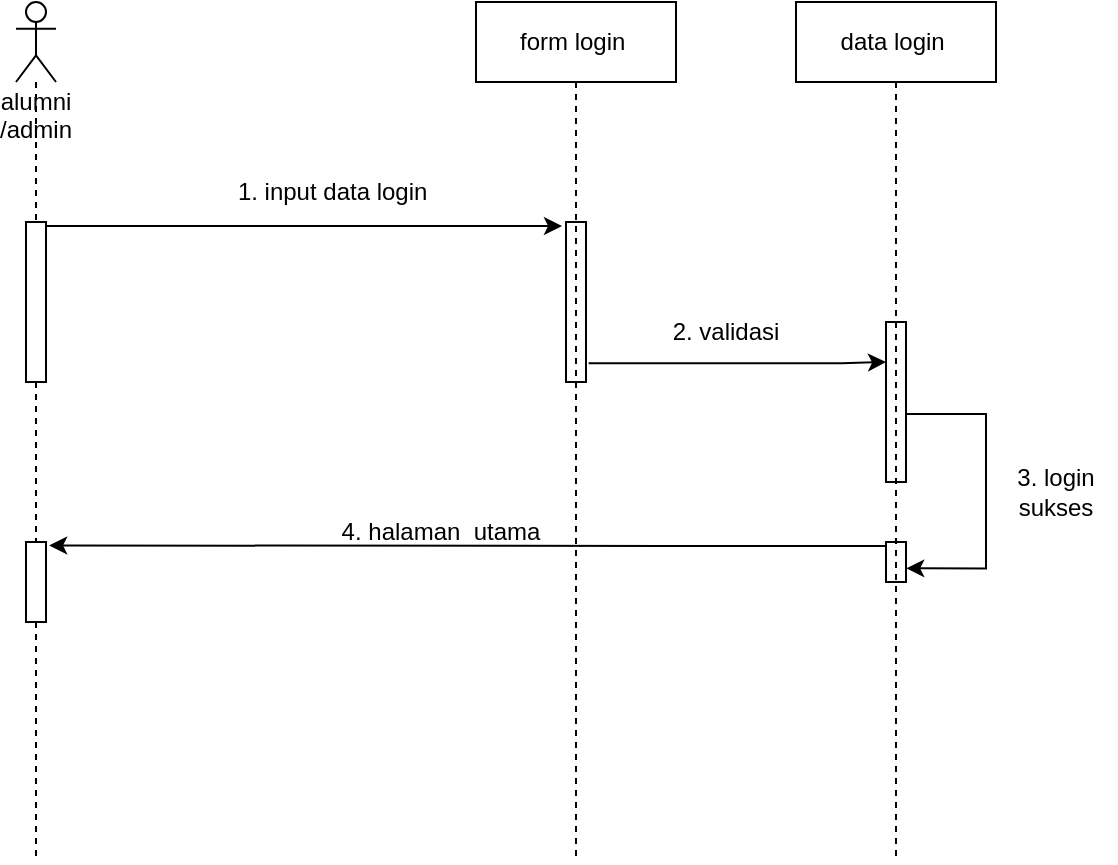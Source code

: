<mxfile version="20.0.4" type="github">
  <diagram id="IU8xrknCbxoS3MElJnr0" name="Page-1">
    <mxGraphModel dx="828" dy="483" grid="1" gridSize="10" guides="1" tooltips="1" connect="1" arrows="1" fold="1" page="1" pageScale="1" pageWidth="850" pageHeight="1100" math="0" shadow="0">
      <root>
        <mxCell id="0" />
        <mxCell id="1" parent="0" />
        <mxCell id="XHELWwouJJqFz9ElyGaS-5" value="alumni /admin" style="shape=umlLifeline;participant=umlActor;perimeter=lifelinePerimeter;whiteSpace=wrap;html=1;container=1;collapsible=0;recursiveResize=0;verticalAlign=top;spacingTop=36;outlineConnect=0;" vertex="1" parent="1">
          <mxGeometry x="115" y="170" width="20" height="430" as="geometry" />
        </mxCell>
        <mxCell id="jsvPGye7oXgWOegGbczx-11" value="" style="edgeStyle=orthogonalEdgeStyle;rounded=0;orthogonalLoop=1;jettySize=auto;html=1;entryX=-0.2;entryY=0.025;entryDx=0;entryDy=0;entryPerimeter=0;" parent="1" source="jsvPGye7oXgWOegGbczx-3" target="jsvPGye7oXgWOegGbczx-6" edge="1">
          <mxGeometry relative="1" as="geometry">
            <mxPoint x="210" y="320" as="targetPoint" />
            <Array as="points">
              <mxPoint x="190" y="282" />
              <mxPoint x="190" y="282" />
            </Array>
          </mxGeometry>
        </mxCell>
        <mxCell id="jsvPGye7oXgWOegGbczx-3" value="" style="html=1;points=[];perimeter=orthogonalPerimeter;" parent="1" vertex="1">
          <mxGeometry x="120" y="280" width="10" height="80" as="geometry" />
        </mxCell>
        <mxCell id="jsvPGye7oXgWOegGbczx-19" value="" style="edgeStyle=orthogonalEdgeStyle;rounded=0;orthogonalLoop=1;jettySize=auto;html=1;exitX=1.133;exitY=0.883;exitDx=0;exitDy=0;exitPerimeter=0;" parent="1" source="jsvPGye7oXgWOegGbczx-6" edge="1">
          <mxGeometry relative="1" as="geometry">
            <mxPoint x="380" y="350" as="sourcePoint" />
            <mxPoint x="550" y="350" as="targetPoint" />
            <Array as="points">
              <mxPoint x="528" y="351" />
            </Array>
          </mxGeometry>
        </mxCell>
        <mxCell id="jsvPGye7oXgWOegGbczx-6" value="" style="html=1;points=[];perimeter=orthogonalPerimeter;" parent="1" vertex="1">
          <mxGeometry x="390" y="280" width="10" height="80" as="geometry" />
        </mxCell>
        <mxCell id="XHELWwouJJqFz9ElyGaS-2" value="" style="edgeStyle=orthogonalEdgeStyle;rounded=0;orthogonalLoop=1;jettySize=auto;html=1;entryX=1.012;entryY=0.659;entryDx=0;entryDy=0;entryPerimeter=0;" edge="1" parent="1" target="jsvPGye7oXgWOegGbczx-9">
          <mxGeometry relative="1" as="geometry">
            <mxPoint x="560" y="376" as="sourcePoint" />
            <mxPoint x="585.0" y="370" as="targetPoint" />
            <Array as="points">
              <mxPoint x="600" y="376" />
              <mxPoint x="600" y="453" />
            </Array>
          </mxGeometry>
        </mxCell>
        <mxCell id="jsvPGye7oXgWOegGbczx-7" value="" style="html=1;points=[];perimeter=orthogonalPerimeter;" parent="1" vertex="1">
          <mxGeometry x="550" y="330" width="10" height="80" as="geometry" />
        </mxCell>
        <mxCell id="jsvPGye7oXgWOegGbczx-8" value="" style="html=1;points=[];perimeter=orthogonalPerimeter;" parent="1" vertex="1">
          <mxGeometry x="120" y="440" width="10" height="40" as="geometry" />
        </mxCell>
        <mxCell id="jsvPGye7oXgWOegGbczx-17" value="" style="edgeStyle=orthogonalEdgeStyle;rounded=0;orthogonalLoop=1;jettySize=auto;html=1;entryX=1.157;entryY=0.043;entryDx=0;entryDy=0;entryPerimeter=0;" parent="1" source="jsvPGye7oXgWOegGbczx-9" target="jsvPGye7oXgWOegGbczx-8" edge="1">
          <mxGeometry relative="1" as="geometry">
            <mxPoint x="525" y="450" as="targetPoint" />
            <Array as="points">
              <mxPoint x="440" y="442" />
              <mxPoint x="440" y="442" />
            </Array>
          </mxGeometry>
        </mxCell>
        <mxCell id="jsvPGye7oXgWOegGbczx-9" value="" style="html=1;points=[];perimeter=orthogonalPerimeter;" parent="1" vertex="1">
          <mxGeometry x="550" y="440" width="10" height="20" as="geometry" />
        </mxCell>
        <mxCell id="XHELWwouJJqFz9ElyGaS-3" value="form login&amp;nbsp;" style="shape=umlLifeline;perimeter=lifelinePerimeter;whiteSpace=wrap;html=1;container=1;collapsible=0;recursiveResize=0;outlineConnect=0;" vertex="1" parent="1">
          <mxGeometry x="345" y="170" width="100" height="430" as="geometry" />
        </mxCell>
        <mxCell id="XHELWwouJJqFz9ElyGaS-9" value="4. halaman&amp;nbsp; utama" style="text;html=1;strokeColor=none;fillColor=none;align=center;verticalAlign=middle;whiteSpace=wrap;rounded=0;" vertex="1" parent="XHELWwouJJqFz9ElyGaS-3">
          <mxGeometry x="-75" y="250" width="115" height="30" as="geometry" />
        </mxCell>
        <mxCell id="XHELWwouJJqFz9ElyGaS-4" value="data login&amp;nbsp;" style="shape=umlLifeline;perimeter=lifelinePerimeter;whiteSpace=wrap;html=1;container=1;collapsible=0;recursiveResize=0;outlineConnect=0;" vertex="1" parent="1">
          <mxGeometry x="505" y="170" width="100" height="430" as="geometry" />
        </mxCell>
        <mxCell id="XHELWwouJJqFz9ElyGaS-6" value="1. input data login&amp;nbsp;" style="text;html=1;strokeColor=none;fillColor=none;align=center;verticalAlign=middle;whiteSpace=wrap;rounded=0;" vertex="1" parent="1">
          <mxGeometry x="220" y="250" width="110" height="30" as="geometry" />
        </mxCell>
        <mxCell id="XHELWwouJJqFz9ElyGaS-7" value="2. validasi" style="text;html=1;strokeColor=none;fillColor=none;align=center;verticalAlign=middle;whiteSpace=wrap;rounded=0;" vertex="1" parent="1">
          <mxGeometry x="440" y="320" width="60" height="30" as="geometry" />
        </mxCell>
        <mxCell id="XHELWwouJJqFz9ElyGaS-8" value="3. login sukses" style="text;html=1;strokeColor=none;fillColor=none;align=center;verticalAlign=middle;whiteSpace=wrap;rounded=0;" vertex="1" parent="1">
          <mxGeometry x="605" y="400" width="60" height="30" as="geometry" />
        </mxCell>
      </root>
    </mxGraphModel>
  </diagram>
</mxfile>
